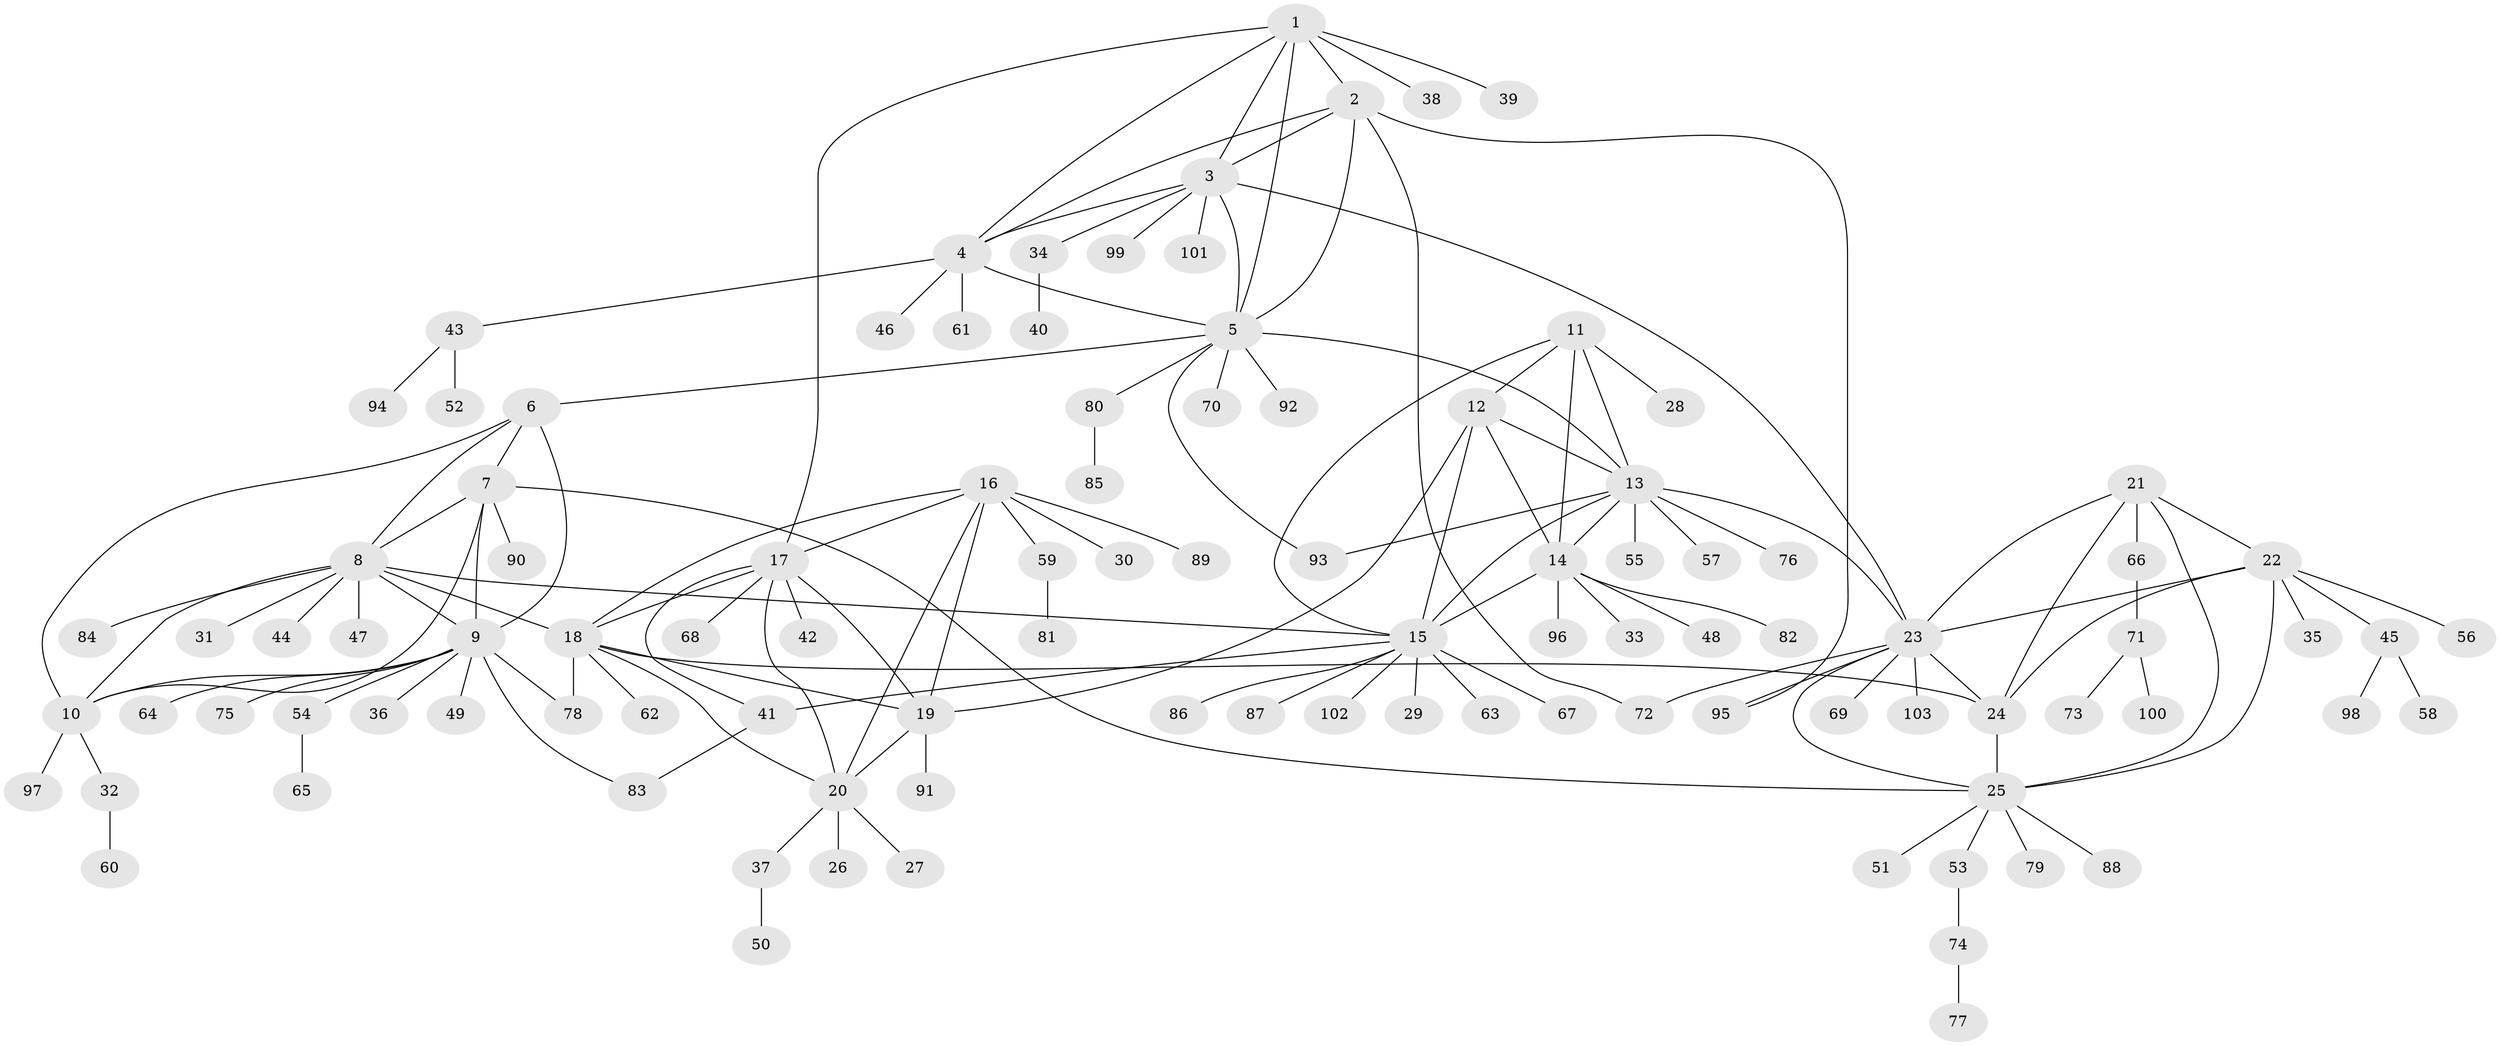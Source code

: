 // Generated by graph-tools (version 1.1) at 2025/11/02/27/25 16:11:33]
// undirected, 103 vertices, 144 edges
graph export_dot {
graph [start="1"]
  node [color=gray90,style=filled];
  1;
  2;
  3;
  4;
  5;
  6;
  7;
  8;
  9;
  10;
  11;
  12;
  13;
  14;
  15;
  16;
  17;
  18;
  19;
  20;
  21;
  22;
  23;
  24;
  25;
  26;
  27;
  28;
  29;
  30;
  31;
  32;
  33;
  34;
  35;
  36;
  37;
  38;
  39;
  40;
  41;
  42;
  43;
  44;
  45;
  46;
  47;
  48;
  49;
  50;
  51;
  52;
  53;
  54;
  55;
  56;
  57;
  58;
  59;
  60;
  61;
  62;
  63;
  64;
  65;
  66;
  67;
  68;
  69;
  70;
  71;
  72;
  73;
  74;
  75;
  76;
  77;
  78;
  79;
  80;
  81;
  82;
  83;
  84;
  85;
  86;
  87;
  88;
  89;
  90;
  91;
  92;
  93;
  94;
  95;
  96;
  97;
  98;
  99;
  100;
  101;
  102;
  103;
  1 -- 2;
  1 -- 3;
  1 -- 4;
  1 -- 5;
  1 -- 17;
  1 -- 38;
  1 -- 39;
  2 -- 3;
  2 -- 4;
  2 -- 5;
  2 -- 72;
  2 -- 95;
  3 -- 4;
  3 -- 5;
  3 -- 23;
  3 -- 34;
  3 -- 99;
  3 -- 101;
  4 -- 5;
  4 -- 43;
  4 -- 46;
  4 -- 61;
  5 -- 6;
  5 -- 13;
  5 -- 70;
  5 -- 80;
  5 -- 92;
  5 -- 93;
  6 -- 7;
  6 -- 8;
  6 -- 9;
  6 -- 10;
  7 -- 8;
  7 -- 9;
  7 -- 10;
  7 -- 25;
  7 -- 90;
  8 -- 9;
  8 -- 10;
  8 -- 15;
  8 -- 18;
  8 -- 31;
  8 -- 44;
  8 -- 47;
  8 -- 84;
  9 -- 10;
  9 -- 36;
  9 -- 49;
  9 -- 54;
  9 -- 64;
  9 -- 75;
  9 -- 78;
  9 -- 83;
  10 -- 32;
  10 -- 97;
  11 -- 12;
  11 -- 13;
  11 -- 14;
  11 -- 15;
  11 -- 28;
  12 -- 13;
  12 -- 14;
  12 -- 15;
  12 -- 19;
  13 -- 14;
  13 -- 15;
  13 -- 23;
  13 -- 55;
  13 -- 57;
  13 -- 76;
  13 -- 93;
  14 -- 15;
  14 -- 33;
  14 -- 48;
  14 -- 82;
  14 -- 96;
  15 -- 29;
  15 -- 41;
  15 -- 63;
  15 -- 67;
  15 -- 86;
  15 -- 87;
  15 -- 102;
  16 -- 17;
  16 -- 18;
  16 -- 19;
  16 -- 20;
  16 -- 30;
  16 -- 59;
  16 -- 89;
  17 -- 18;
  17 -- 19;
  17 -- 20;
  17 -- 41;
  17 -- 42;
  17 -- 68;
  18 -- 19;
  18 -- 20;
  18 -- 24;
  18 -- 62;
  18 -- 78;
  19 -- 20;
  19 -- 91;
  20 -- 26;
  20 -- 27;
  20 -- 37;
  21 -- 22;
  21 -- 23;
  21 -- 24;
  21 -- 25;
  21 -- 66;
  22 -- 23;
  22 -- 24;
  22 -- 25;
  22 -- 35;
  22 -- 45;
  22 -- 56;
  23 -- 24;
  23 -- 25;
  23 -- 69;
  23 -- 72;
  23 -- 95;
  23 -- 103;
  24 -- 25;
  25 -- 51;
  25 -- 53;
  25 -- 79;
  25 -- 88;
  32 -- 60;
  34 -- 40;
  37 -- 50;
  41 -- 83;
  43 -- 52;
  43 -- 94;
  45 -- 58;
  45 -- 98;
  53 -- 74;
  54 -- 65;
  59 -- 81;
  66 -- 71;
  71 -- 73;
  71 -- 100;
  74 -- 77;
  80 -- 85;
}
